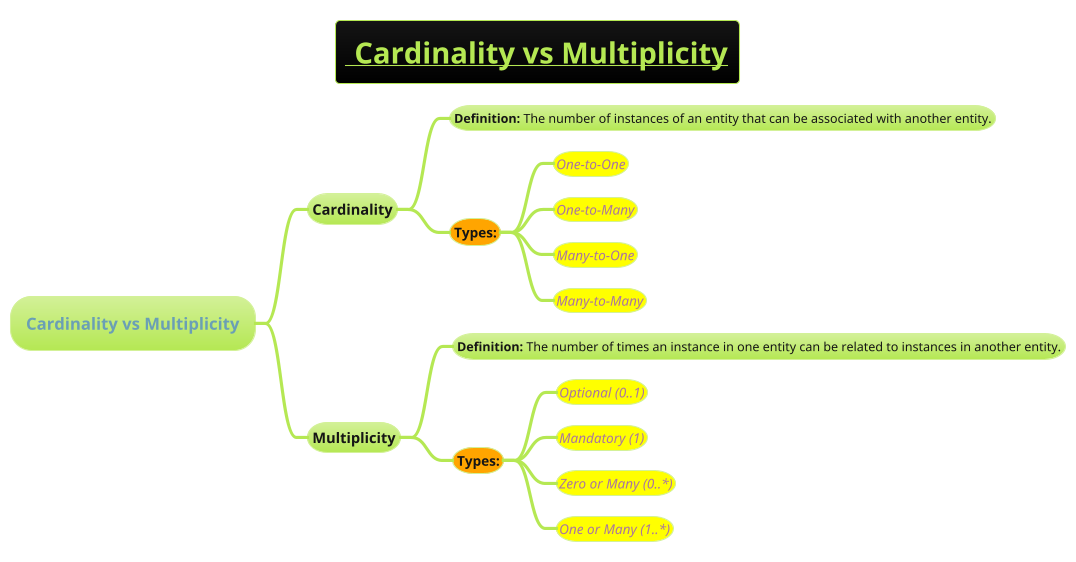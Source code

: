 @startmindmap

title =__ Cardinality vs Multiplicity__
!theme hacker
* Cardinality vs Multiplicity

** Cardinality
*** **Definition:** The number of instances of an entity that can be associated with another entity.
***[#orange] ===Types:
****[#yellow] ====<size:13>One-to-One
****[#yellow] ====<size:13>One-to-Many
****[#yellow] ====<size:13>Many-to-One
****[#yellow] ====<size:13>Many-to-Many

** Multiplicity
*** **Definition:** The number of times an instance in one entity can be related to instances in another entity.
***[#orange] ===Types:
****[#yellow] ====<size:13>Optional (0..1)
****[#yellow] ====<size:13>Mandatory (1)
****[#yellow] ====<size:13>Zero or Many (0..*)
****[#yellow] ====<size:13>One or Many (1..*)

@endmindmap
